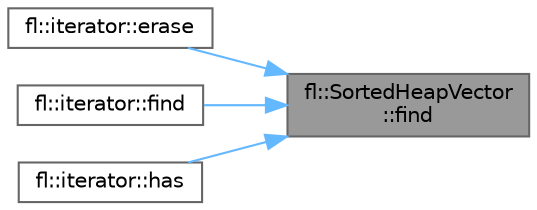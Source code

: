 digraph "fl::SortedHeapVector::find"
{
 // INTERACTIVE_SVG=YES
 // LATEX_PDF_SIZE
  bgcolor="transparent";
  edge [fontname=Helvetica,fontsize=10,labelfontname=Helvetica,labelfontsize=10];
  node [fontname=Helvetica,fontsize=10,shape=box,height=0.2,width=0.4];
  rankdir="RL";
  Node1 [id="Node000001",label="fl::SortedHeapVector\l::find",height=0.2,width=0.4,color="gray40", fillcolor="grey60", style="filled", fontcolor="black",tooltip=" "];
  Node1 -> Node2 [id="edge1_Node000001_Node000002",dir="back",color="steelblue1",style="solid",tooltip=" "];
  Node2 [id="Node000002",label="fl::iterator::erase",height=0.2,width=0.4,color="grey40", fillcolor="white", style="filled",URL="$d0/d5c/classfl_1_1_sorted_heap_vector_a29585576851f357c58eb7081d33a0be4.html#a29585576851f357c58eb7081d33a0be4",tooltip=" "];
  Node1 -> Node3 [id="edge2_Node000001_Node000003",dir="back",color="steelblue1",style="solid",tooltip=" "];
  Node3 [id="Node000003",label="fl::iterator::find",height=0.2,width=0.4,color="grey40", fillcolor="white", style="filled",URL="$d0/d5c/classfl_1_1_sorted_heap_vector_aee15dac04ee1b3b3d46c8cecb1eb3920.html#aee15dac04ee1b3b3d46c8cecb1eb3920",tooltip=" "];
  Node1 -> Node4 [id="edge3_Node000001_Node000004",dir="back",color="steelblue1",style="solid",tooltip=" "];
  Node4 [id="Node000004",label="fl::iterator::has",height=0.2,width=0.4,color="grey40", fillcolor="white", style="filled",URL="$d0/d5c/classfl_1_1_sorted_heap_vector_a45fa0115fc388f68ad96ffad229851d0.html#a45fa0115fc388f68ad96ffad229851d0",tooltip=" "];
}

